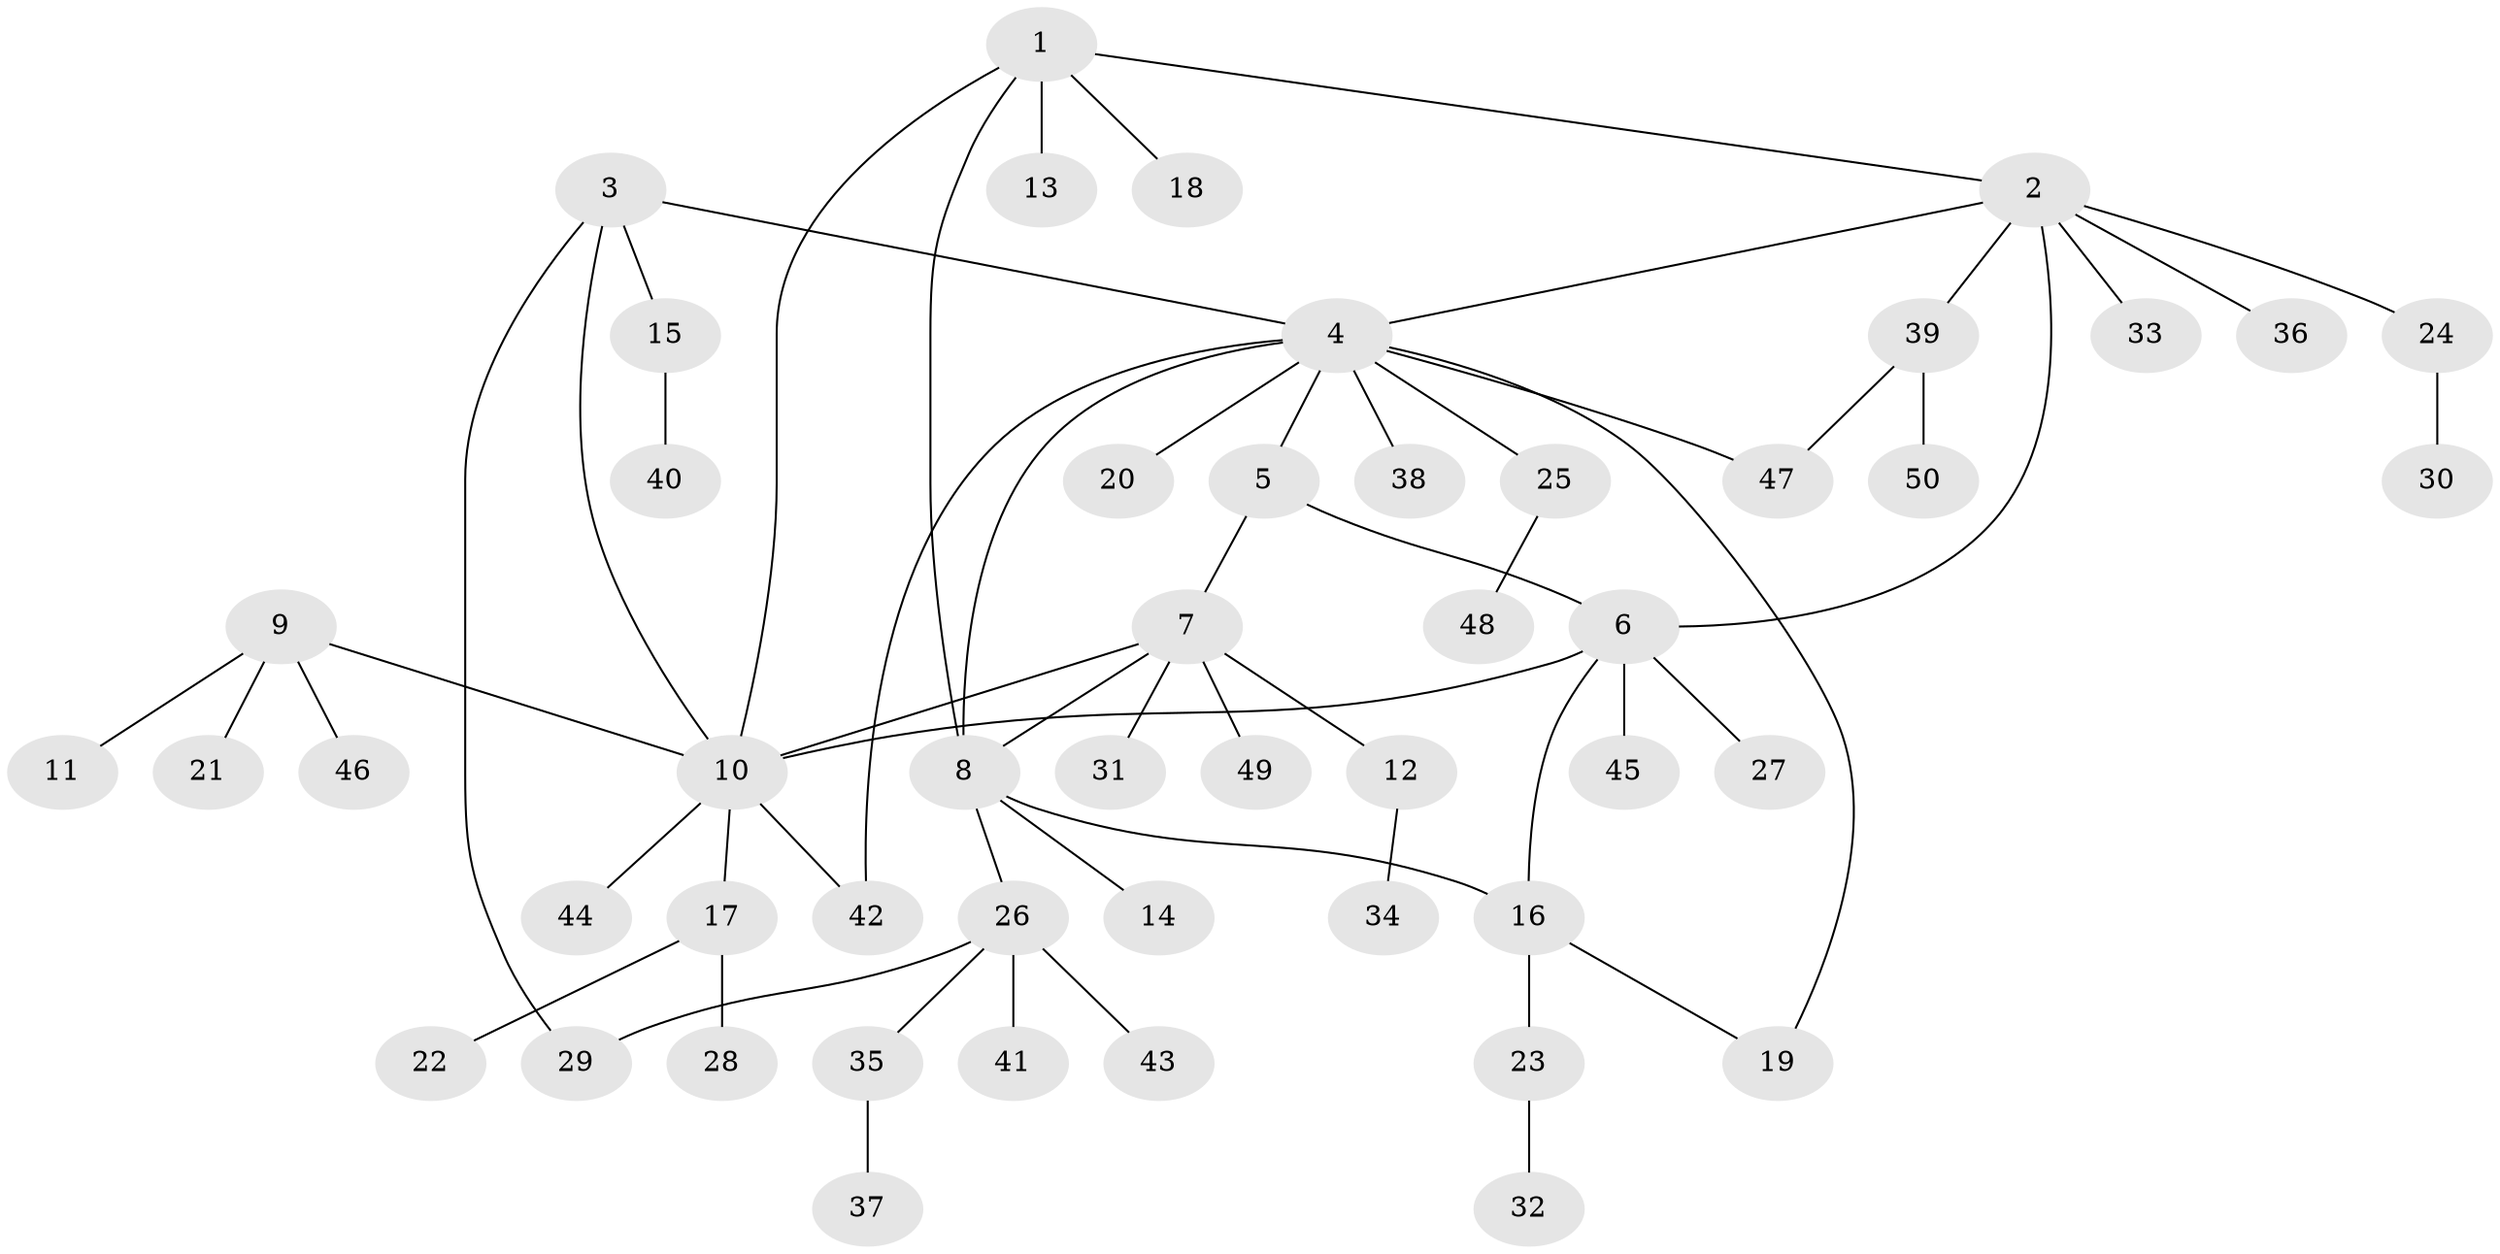 // Generated by graph-tools (version 1.1) at 2025/15/03/09/25 04:15:45]
// undirected, 50 vertices, 60 edges
graph export_dot {
graph [start="1"]
  node [color=gray90,style=filled];
  1;
  2;
  3;
  4;
  5;
  6;
  7;
  8;
  9;
  10;
  11;
  12;
  13;
  14;
  15;
  16;
  17;
  18;
  19;
  20;
  21;
  22;
  23;
  24;
  25;
  26;
  27;
  28;
  29;
  30;
  31;
  32;
  33;
  34;
  35;
  36;
  37;
  38;
  39;
  40;
  41;
  42;
  43;
  44;
  45;
  46;
  47;
  48;
  49;
  50;
  1 -- 2;
  1 -- 8;
  1 -- 10;
  1 -- 13;
  1 -- 18;
  2 -- 4;
  2 -- 6;
  2 -- 24;
  2 -- 33;
  2 -- 36;
  2 -- 39;
  3 -- 4;
  3 -- 10;
  3 -- 15;
  3 -- 29;
  4 -- 5;
  4 -- 8;
  4 -- 19;
  4 -- 20;
  4 -- 25;
  4 -- 38;
  4 -- 42;
  4 -- 47;
  5 -- 6;
  5 -- 7;
  6 -- 10;
  6 -- 16;
  6 -- 27;
  6 -- 45;
  7 -- 8;
  7 -- 10;
  7 -- 12;
  7 -- 31;
  7 -- 49;
  8 -- 14;
  8 -- 16;
  8 -- 26;
  9 -- 10;
  9 -- 11;
  9 -- 21;
  9 -- 46;
  10 -- 17;
  10 -- 42;
  10 -- 44;
  12 -- 34;
  15 -- 40;
  16 -- 19;
  16 -- 23;
  17 -- 22;
  17 -- 28;
  23 -- 32;
  24 -- 30;
  25 -- 48;
  26 -- 29;
  26 -- 35;
  26 -- 41;
  26 -- 43;
  35 -- 37;
  39 -- 47;
  39 -- 50;
}
